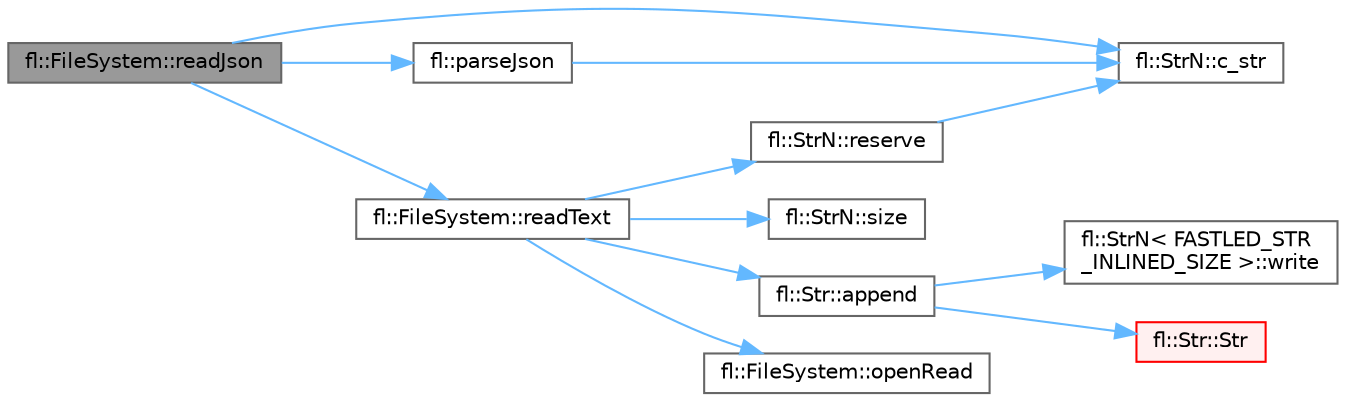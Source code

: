 digraph "fl::FileSystem::readJson"
{
 // LATEX_PDF_SIZE
  bgcolor="transparent";
  edge [fontname=Helvetica,fontsize=10,labelfontname=Helvetica,labelfontsize=10];
  node [fontname=Helvetica,fontsize=10,shape=box,height=0.2,width=0.4];
  rankdir="LR";
  Node1 [id="Node000001",label="fl::FileSystem::readJson",height=0.2,width=0.4,color="gray40", fillcolor="grey60", style="filled", fontcolor="black",tooltip=" "];
  Node1 -> Node2 [id="edge1_Node000001_Node000002",color="steelblue1",style="solid",tooltip=" "];
  Node2 [id="Node000002",label="fl::StrN::c_str",height=0.2,width=0.4,color="grey40", fillcolor="white", style="filled",URL="$dc/d96/classfl_1_1_str_n_a67296b774f8201293edbbabbd1b642cb.html#a67296b774f8201293edbbabbd1b642cb",tooltip=" "];
  Node1 -> Node3 [id="edge2_Node000001_Node000003",color="steelblue1",style="solid",tooltip=" "];
  Node3 [id="Node000003",label="fl::parseJson",height=0.2,width=0.4,color="grey40", fillcolor="white", style="filled",URL="$d4/d36/namespacefl_a2cd426a3d9c9d79c491b313912f3bcc0.html#a2cd426a3d9c9d79c491b313912f3bcc0",tooltip=" "];
  Node3 -> Node2 [id="edge3_Node000003_Node000002",color="steelblue1",style="solid",tooltip=" "];
  Node1 -> Node4 [id="edge4_Node000001_Node000004",color="steelblue1",style="solid",tooltip=" "];
  Node4 [id="Node000004",label="fl::FileSystem::readText",height=0.2,width=0.4,color="grey40", fillcolor="white", style="filled",URL="$df/d37/classfl_1_1_file_system_a82a9d7df7ecee5b816624186ac493bb6.html#a82a9d7df7ecee5b816624186ac493bb6",tooltip=" "];
  Node4 -> Node5 [id="edge5_Node000004_Node000005",color="steelblue1",style="solid",tooltip=" "];
  Node5 [id="Node000005",label="fl::Str::append",height=0.2,width=0.4,color="grey40", fillcolor="white", style="filled",URL="$d2/d24/classfl_1_1_str_a97d4bf05a42a1a889ad82e8008d0ef19.html#a97d4bf05a42a1a889ad82e8008d0ef19",tooltip=" "];
  Node5 -> Node6 [id="edge6_Node000005_Node000006",color="steelblue1",style="solid",tooltip=" "];
  Node6 [id="Node000006",label="fl::Str::Str",height=0.2,width=0.4,color="red", fillcolor="#FFF0F0", style="filled",URL="$d2/d24/classfl_1_1_str_add9a817220bd29c8335d04d8c466cf04.html#add9a817220bd29c8335d04d8c466cf04",tooltip=" "];
  Node5 -> Node8 [id="edge7_Node000005_Node000008",color="steelblue1",style="solid",tooltip=" "];
  Node8 [id="Node000008",label="fl::StrN\< FASTLED_STR\l_INLINED_SIZE \>::write",height=0.2,width=0.4,color="grey40", fillcolor="white", style="filled",URL="$dc/d96/classfl_1_1_str_n_a270fb921e74601bc45cc8513e8a075f7.html#a270fb921e74601bc45cc8513e8a075f7",tooltip=" "];
  Node4 -> Node9 [id="edge8_Node000004_Node000009",color="steelblue1",style="solid",tooltip=" "];
  Node9 [id="Node000009",label="fl::FileSystem::openRead",height=0.2,width=0.4,color="grey40", fillcolor="white", style="filled",URL="$df/d37/classfl_1_1_file_system_a0a8fc3906ce050f295125645c0c55b12.html#a0a8fc3906ce050f295125645c0c55b12",tooltip=" "];
  Node4 -> Node10 [id="edge9_Node000004_Node000010",color="steelblue1",style="solid",tooltip=" "];
  Node10 [id="Node000010",label="fl::StrN::reserve",height=0.2,width=0.4,color="grey40", fillcolor="white", style="filled",URL="$dc/d96/classfl_1_1_str_n_ad6657ab909ff44f8cce48cf6083190c7.html#ad6657ab909ff44f8cce48cf6083190c7",tooltip=" "];
  Node10 -> Node2 [id="edge10_Node000010_Node000002",color="steelblue1",style="solid",tooltip=" "];
  Node4 -> Node11 [id="edge11_Node000004_Node000011",color="steelblue1",style="solid",tooltip=" "];
  Node11 [id="Node000011",label="fl::StrN::size",height=0.2,width=0.4,color="grey40", fillcolor="white", style="filled",URL="$dc/d96/classfl_1_1_str_n_a83aba4b6220dd9ffce346c7e62133b48.html#a83aba4b6220dd9ffce346c7e62133b48",tooltip=" "];
}
